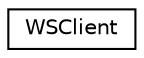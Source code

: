 digraph "Graphical Class Hierarchy"
{
 // LATEX_PDF_SIZE
  edge [fontname="Helvetica",fontsize="10",labelfontname="Helvetica",labelfontsize="10"];
  node [fontname="Helvetica",fontsize="10",shape=record];
  rankdir="LR";
  Node0 [label="WSClient",height=0.2,width=0.4,color="black", fillcolor="white", style="filled",URL="$d9/d61/classWSClient.html",tooltip="This class handles a WebSocket connection."];
}
